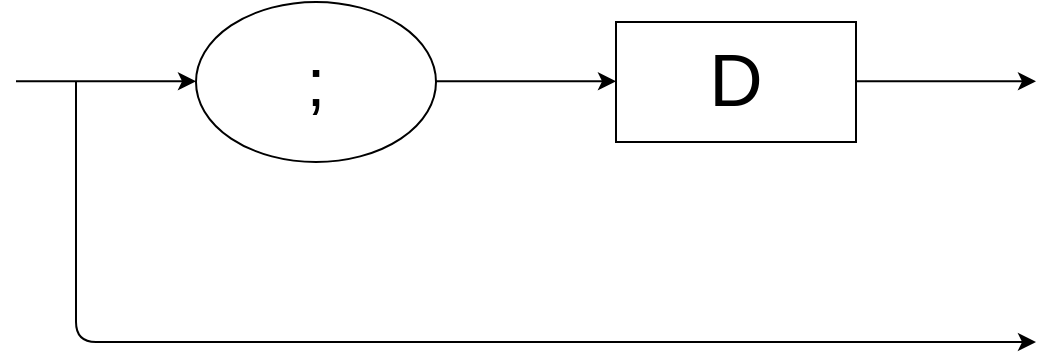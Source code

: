 <mxfile version="12.7.9" type="device"><diagram id="I5BP6vOR_1D-y6K9_unL" name="Page-1"><mxGraphModel dx="1843" dy="540" grid="1" gridSize="10" guides="1" tooltips="1" connect="1" arrows="1" fold="1" page="1" pageScale="1" pageWidth="827" pageHeight="1169" math="0" shadow="0"><root><mxCell id="0"/><mxCell id="1" parent="0"/><mxCell id="Dvv93qsHE8iZuxDN588F-41" value="" style="group" vertex="1" connectable="0" parent="1"><mxGeometry width="510" height="170" as="geometry"/></mxCell><mxCell id="Dvv93qsHE8iZuxDN588F-12" value="&lt;font style=&quot;font-size: 34px&quot;&gt;;&lt;/font&gt;" style="ellipse;whiteSpace=wrap;html=1;" vertex="1" parent="Dvv93qsHE8iZuxDN588F-41"><mxGeometry x="90" width="120" height="80" as="geometry"/></mxCell><mxCell id="Dvv93qsHE8iZuxDN588F-13" value="" style="endArrow=classic;html=1;entryX=0;entryY=0.5;entryDx=0;entryDy=0;" edge="1" parent="Dvv93qsHE8iZuxDN588F-41"><mxGeometry width="50" height="50" relative="1" as="geometry"><mxPoint x="210" y="39.64" as="sourcePoint"/><mxPoint x="300" y="39.64" as="targetPoint"/></mxGeometry></mxCell><mxCell id="Dvv93qsHE8iZuxDN588F-16" value="" style="endArrow=classic;html=1;entryX=0;entryY=0.5;entryDx=0;entryDy=0;" edge="1" parent="Dvv93qsHE8iZuxDN588F-41"><mxGeometry width="50" height="50" relative="1" as="geometry"><mxPoint y="39.64" as="sourcePoint"/><mxPoint x="90" y="39.64" as="targetPoint"/></mxGeometry></mxCell><mxCell id="Dvv93qsHE8iZuxDN588F-28" value="" style="endArrow=classic;html=1;" edge="1" parent="Dvv93qsHE8iZuxDN588F-41"><mxGeometry width="50" height="50" relative="1" as="geometry"><mxPoint x="30" y="40" as="sourcePoint"/><mxPoint x="510" y="170" as="targetPoint"/><Array as="points"><mxPoint x="30" y="170"/></Array></mxGeometry></mxCell><mxCell id="Dvv93qsHE8iZuxDN588F-37" value="&lt;font style=&quot;font-size: 37px&quot;&gt;D&lt;/font&gt;" style="rounded=0;whiteSpace=wrap;html=1;" vertex="1" parent="Dvv93qsHE8iZuxDN588F-41"><mxGeometry x="300" y="10" width="120" height="60" as="geometry"/></mxCell><mxCell id="Dvv93qsHE8iZuxDN588F-38" value="" style="endArrow=classic;html=1;entryX=0;entryY=0.5;entryDx=0;entryDy=0;" edge="1" parent="Dvv93qsHE8iZuxDN588F-41"><mxGeometry width="50" height="50" relative="1" as="geometry"><mxPoint x="420" y="39.64" as="sourcePoint"/><mxPoint x="510" y="39.64" as="targetPoint"/></mxGeometry></mxCell></root></mxGraphModel></diagram></mxfile>